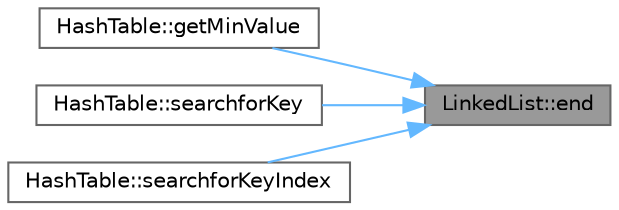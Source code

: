 digraph "LinkedList::end"
{
 // LATEX_PDF_SIZE
  bgcolor="transparent";
  edge [fontname=Helvetica,fontsize=10,labelfontname=Helvetica,labelfontsize=10];
  node [fontname=Helvetica,fontsize=10,shape=box,height=0.2,width=0.4];
  rankdir="RL";
  Node1 [id="Node000001",label="LinkedList::end",height=0.2,width=0.4,color="gray40", fillcolor="grey60", style="filled", fontcolor="black",tooltip=" "];
  Node1 -> Node2 [id="edge1_Node000001_Node000002",dir="back",color="steelblue1",style="solid",tooltip=" "];
  Node2 [id="Node000002",label="HashTable::getMinValue",height=0.2,width=0.4,color="grey40", fillcolor="white", style="filled",URL="$class_hash_table.html#a78319df5357e26b81cfa732d9fd23967",tooltip=" "];
  Node1 -> Node3 [id="edge2_Node000001_Node000003",dir="back",color="steelblue1",style="solid",tooltip=" "];
  Node3 [id="Node000003",label="HashTable::searchforKey",height=0.2,width=0.4,color="grey40", fillcolor="white", style="filled",URL="$class_hash_table.html#a41e58d0ef84097a6ede10d7bdd2d84f3",tooltip=" "];
  Node1 -> Node4 [id="edge3_Node000001_Node000004",dir="back",color="steelblue1",style="solid",tooltip=" "];
  Node4 [id="Node000004",label="HashTable::searchforKeyIndex",height=0.2,width=0.4,color="grey40", fillcolor="white", style="filled",URL="$class_hash_table.html#aed30b3a5fcccdf2e1636e32dbf0996e3",tooltip=" "];
}
